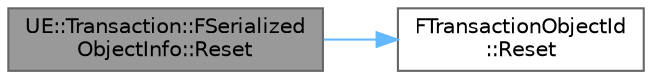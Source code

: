 digraph "UE::Transaction::FSerializedObjectInfo::Reset"
{
 // INTERACTIVE_SVG=YES
 // LATEX_PDF_SIZE
  bgcolor="transparent";
  edge [fontname=Helvetica,fontsize=10,labelfontname=Helvetica,labelfontsize=10];
  node [fontname=Helvetica,fontsize=10,shape=box,height=0.2,width=0.4];
  rankdir="LR";
  Node1 [id="Node000001",label="UE::Transaction::FSerialized\lObjectInfo::Reset",height=0.2,width=0.4,color="gray40", fillcolor="grey60", style="filled", fontcolor="black",tooltip=" "];
  Node1 -> Node2 [id="edge1_Node000001_Node000002",color="steelblue1",style="solid",tooltip=" "];
  Node2 [id="Node000002",label="FTransactionObjectId\l::Reset",height=0.2,width=0.4,color="grey40", fillcolor="white", style="filled",URL="$d9/d88/structFTransactionObjectId.html#afb895fed58e878069c502ebbfda2ec9a",tooltip=" "];
}

